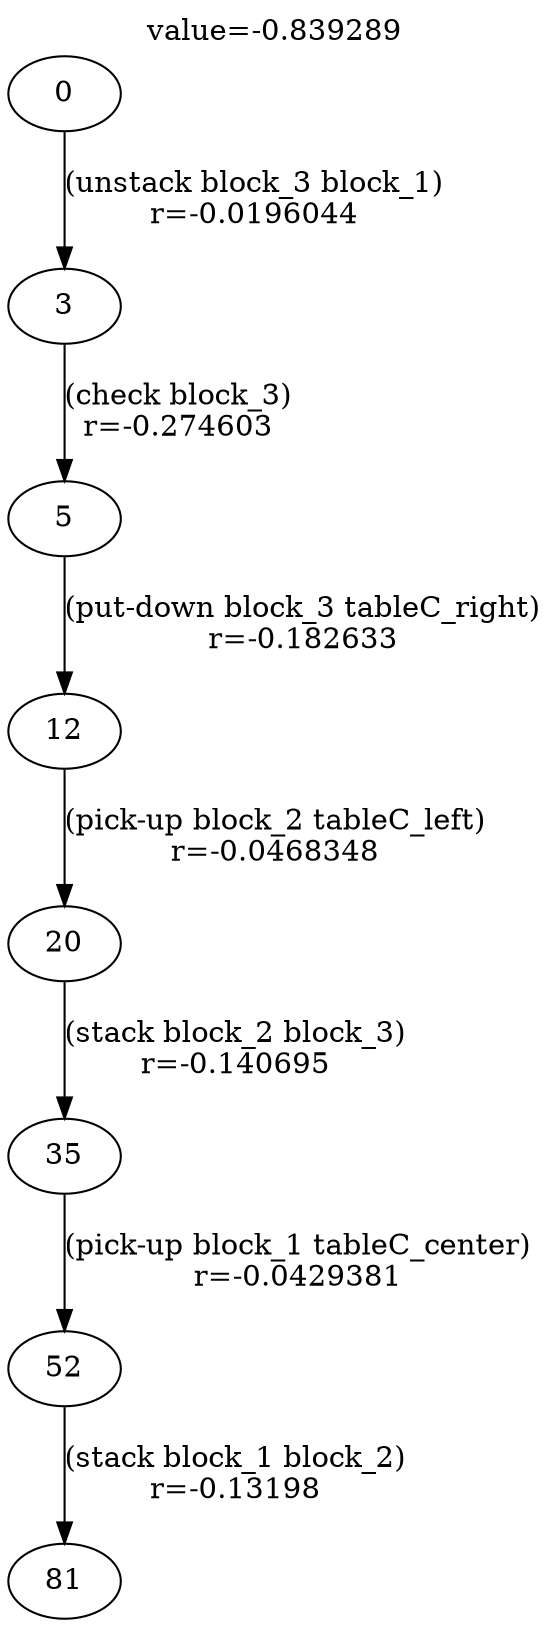 digraph g{
label="value=-0.839289"
labelloc=top
0->3 [ label="(unstack block_3 block_1)
r=-0.0196044" ];
3->5 [ label="(check block_3)
r=-0.274603" ];
5->12 [ label="(put-down block_3 tableC_right)
r=-0.182633" ];
12->20 [ label="(pick-up block_2 tableC_left)
r=-0.0468348" ];
20->35 [ label="(stack block_2 block_3)
r=-0.140695" ];
35->52 [ label="(pick-up block_1 tableC_center)
r=-0.0429381" ];
52->81 [ label="(stack block_1 block_2)
r=-0.13198" ];
}
